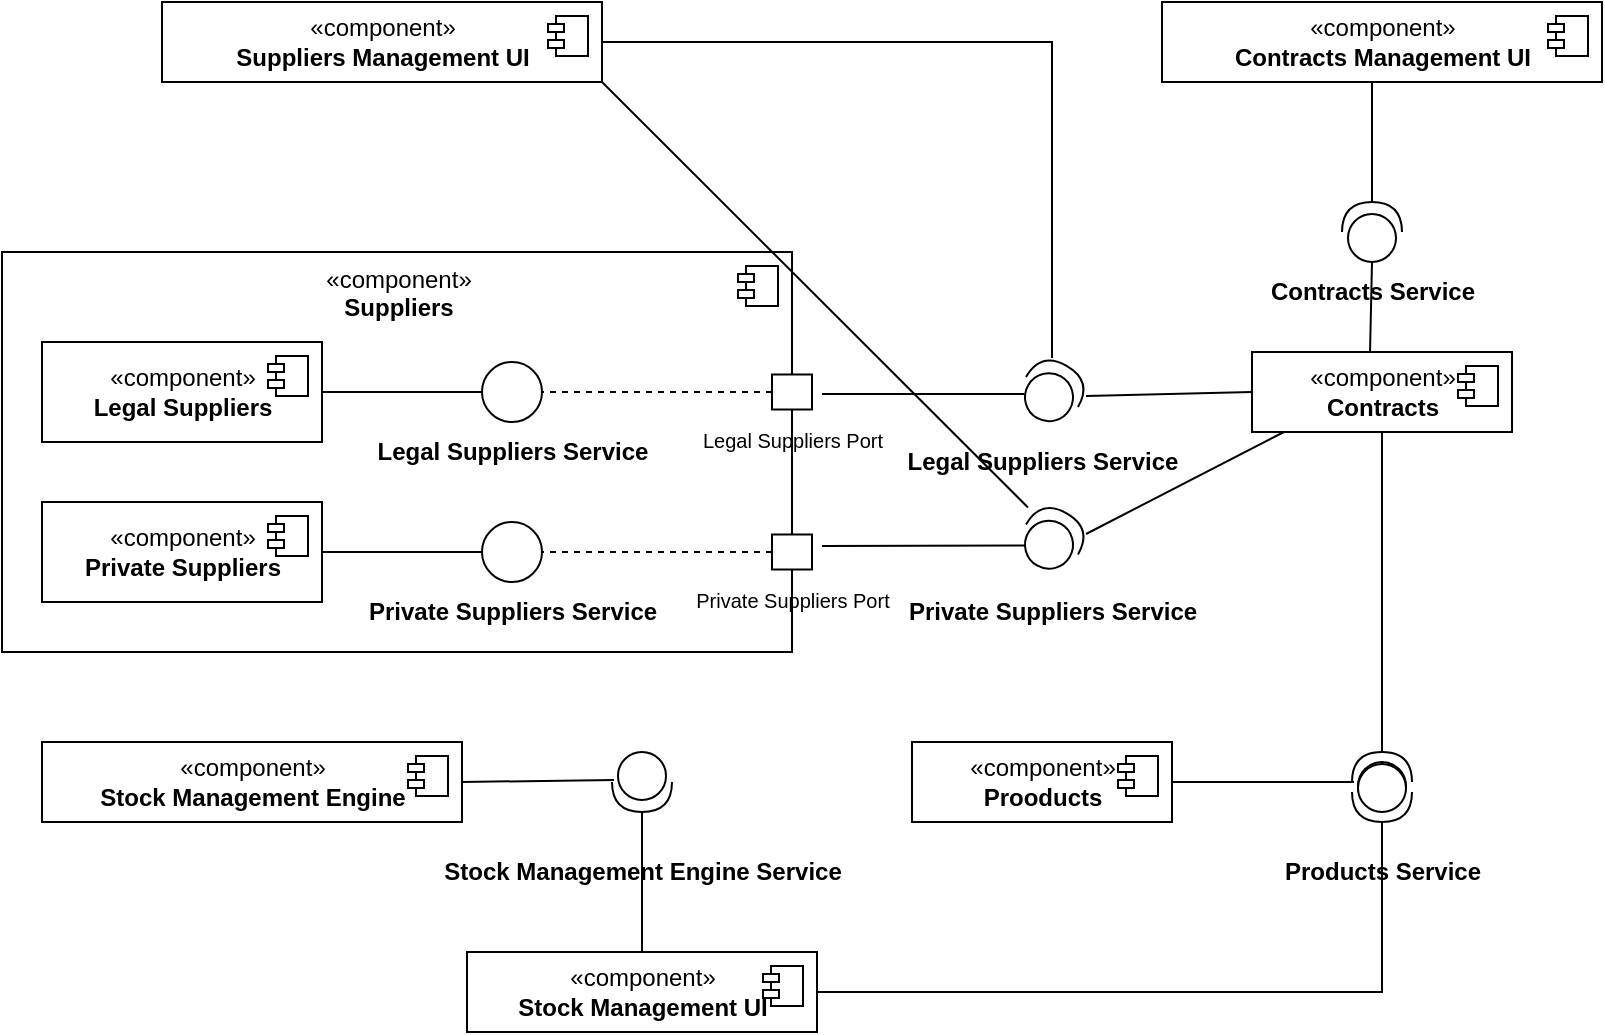 <mxfile version="20.6.0" type="device"><diagram id="rrYxIQ9-4dnEf56s-2yA" name="Страница 1"><mxGraphModel dx="866" dy="727" grid="1" gridSize="10" guides="1" tooltips="1" connect="1" arrows="1" fold="1" page="1" pageScale="1" pageWidth="827" pageHeight="1169" math="0" shadow="0"><root><mxCell id="0"/><mxCell id="1" parent="0"/><mxCell id="Gh0CA_xCaaXQs5vq_fDJ-43" style="edgeStyle=orthogonalEdgeStyle;rounded=0;orthogonalLoop=1;jettySize=auto;html=1;entryX=0.991;entryY=0.217;entryDx=0;entryDy=0;entryPerimeter=0;fontSize=10;endSize=6;endArrow=none;endFill=0;" edge="1" parent="1" source="Gh0CA_xCaaXQs5vq_fDJ-1" target="Gh0CA_xCaaXQs5vq_fDJ-39"><mxGeometry relative="1" as="geometry"/></mxCell><mxCell id="Gh0CA_xCaaXQs5vq_fDJ-1" value="«component»&lt;br&gt;&lt;b&gt;Suppliers Management UI&lt;/b&gt;" style="html=1;dropTarget=0;" vertex="1" parent="1"><mxGeometry x="80" y="70" width="220" height="40" as="geometry"/></mxCell><mxCell id="Gh0CA_xCaaXQs5vq_fDJ-2" value="" style="shape=module;jettyWidth=8;jettyHeight=4;" vertex="1" parent="Gh0CA_xCaaXQs5vq_fDJ-1"><mxGeometry x="1" width="20" height="20" relative="1" as="geometry"><mxPoint x="-27" y="7" as="offset"/></mxGeometry></mxCell><mxCell id="Gh0CA_xCaaXQs5vq_fDJ-3" value="«component»&lt;br&gt;&lt;b&gt;Contracts Management UI&lt;/b&gt;" style="html=1;dropTarget=0;" vertex="1" parent="1"><mxGeometry x="580" y="70" width="220" height="40" as="geometry"/></mxCell><mxCell id="Gh0CA_xCaaXQs5vq_fDJ-4" value="" style="shape=module;jettyWidth=8;jettyHeight=4;" vertex="1" parent="Gh0CA_xCaaXQs5vq_fDJ-3"><mxGeometry x="1" width="20" height="20" relative="1" as="geometry"><mxPoint x="-27" y="7" as="offset"/></mxGeometry></mxCell><mxCell id="Gh0CA_xCaaXQs5vq_fDJ-9" value="«component»&lt;br&gt;&lt;b&gt;Suppliers&lt;/b&gt;" style="html=1;dropTarget=0;align=center;verticalAlign=top;" vertex="1" parent="1"><mxGeometry y="195" width="395" height="200" as="geometry"/></mxCell><mxCell id="Gh0CA_xCaaXQs5vq_fDJ-10" value="" style="shape=module;jettyWidth=8;jettyHeight=4;" vertex="1" parent="Gh0CA_xCaaXQs5vq_fDJ-9"><mxGeometry x="1" width="20" height="20" relative="1" as="geometry"><mxPoint x="-27" y="7" as="offset"/></mxGeometry></mxCell><mxCell id="Gh0CA_xCaaXQs5vq_fDJ-11" value="«component»&lt;br&gt;&lt;b&gt;Legal Suppliers&lt;/b&gt;" style="html=1;dropTarget=0;" vertex="1" parent="1"><mxGeometry x="20" y="240" width="140" height="50" as="geometry"/></mxCell><mxCell id="Gh0CA_xCaaXQs5vq_fDJ-12" value="" style="shape=module;jettyWidth=8;jettyHeight=4;" vertex="1" parent="Gh0CA_xCaaXQs5vq_fDJ-11"><mxGeometry x="1" width="20" height="20" relative="1" as="geometry"><mxPoint x="-27" y="7" as="offset"/></mxGeometry></mxCell><mxCell id="Gh0CA_xCaaXQs5vq_fDJ-13" value="«component»&lt;br&gt;&lt;b&gt;Private Suppliers&lt;/b&gt;" style="html=1;dropTarget=0;" vertex="1" parent="1"><mxGeometry x="20" y="320" width="140" height="50" as="geometry"/></mxCell><mxCell id="Gh0CA_xCaaXQs5vq_fDJ-14" value="" style="shape=module;jettyWidth=8;jettyHeight=4;" vertex="1" parent="Gh0CA_xCaaXQs5vq_fDJ-13"><mxGeometry x="1" width="20" height="20" relative="1" as="geometry"><mxPoint x="-27" y="7" as="offset"/></mxGeometry></mxCell><mxCell id="Gh0CA_xCaaXQs5vq_fDJ-15" value="" style="shape=umlLifeline;perimeter=lifelinePerimeter;whiteSpace=wrap;html=1;container=1;collapsible=0;recursiveResize=0;outlineConnect=0;size=20;direction=south;" vertex="1" parent="1"><mxGeometry x="270" y="256.25" width="135" height="17.5" as="geometry"/></mxCell><mxCell id="Gh0CA_xCaaXQs5vq_fDJ-18" value="" style="ellipse;whiteSpace=wrap;html=1;" vertex="1" parent="1"><mxGeometry x="240" y="250" width="30" height="30" as="geometry"/></mxCell><mxCell id="Gh0CA_xCaaXQs5vq_fDJ-19" value="" style="line;strokeWidth=1;fillColor=none;align=left;verticalAlign=middle;spacingTop=-1;spacingLeft=3;spacingRight=3;rotatable=0;labelPosition=right;points=[];portConstraint=eastwest;strokeColor=inherit;" vertex="1" parent="1"><mxGeometry x="160" y="261" width="80" height="8" as="geometry"/></mxCell><mxCell id="Gh0CA_xCaaXQs5vq_fDJ-20" value="&lt;b&gt;Legal Suppliers Service&lt;/b&gt;" style="text;html=1;align=center;verticalAlign=middle;resizable=0;points=[];autosize=1;strokeColor=none;fillColor=none;" vertex="1" parent="1"><mxGeometry x="175" y="280" width="160" height="30" as="geometry"/></mxCell><mxCell id="Gh0CA_xCaaXQs5vq_fDJ-21" value="" style="line;strokeWidth=1;fillColor=none;align=left;verticalAlign=middle;spacingTop=-1;spacingLeft=3;spacingRight=3;rotatable=0;labelPosition=right;points=[];portConstraint=eastwest;strokeColor=inherit;" vertex="1" parent="1"><mxGeometry x="160" y="341" width="80" height="8" as="geometry"/></mxCell><mxCell id="Gh0CA_xCaaXQs5vq_fDJ-22" value="" style="ellipse;whiteSpace=wrap;html=1;" vertex="1" parent="1"><mxGeometry x="240" y="330" width="30" height="30" as="geometry"/></mxCell><mxCell id="Gh0CA_xCaaXQs5vq_fDJ-23" value="" style="shape=umlLifeline;perimeter=lifelinePerimeter;whiteSpace=wrap;html=1;container=1;collapsible=0;recursiveResize=0;outlineConnect=0;size=20;direction=south;" vertex="1" parent="1"><mxGeometry x="270" y="336.25" width="135" height="17.5" as="geometry"/></mxCell><mxCell id="Gh0CA_xCaaXQs5vq_fDJ-24" value="&lt;b&gt;Private Suppliers Service&lt;/b&gt;" style="text;html=1;align=center;verticalAlign=middle;resizable=0;points=[];autosize=1;strokeColor=none;fillColor=none;" vertex="1" parent="1"><mxGeometry x="170" y="360" width="170" height="30" as="geometry"/></mxCell><mxCell id="Gh0CA_xCaaXQs5vq_fDJ-25" value="&lt;span style=&quot;font-weight: normal;&quot;&gt;&lt;font style=&quot;font-size: 10px;&quot;&gt;Legal Suppliers Port&lt;/font&gt;&lt;/span&gt;" style="text;html=1;align=center;verticalAlign=middle;resizable=0;points=[];autosize=1;strokeColor=none;fillColor=none;fontStyle=1" vertex="1" parent="1"><mxGeometry x="340" y="273.75" width="110" height="30" as="geometry"/></mxCell><mxCell id="Gh0CA_xCaaXQs5vq_fDJ-26" value="&lt;span style=&quot;font-weight: normal;&quot;&gt;&lt;font style=&quot;font-size: 10px;&quot;&gt;Private Suppliers Port&lt;/font&gt;&lt;/span&gt;" style="text;html=1;align=center;verticalAlign=middle;resizable=0;points=[];autosize=1;strokeColor=none;fillColor=none;fontStyle=1" vertex="1" parent="1"><mxGeometry x="335" y="353.75" width="120" height="30" as="geometry"/></mxCell><mxCell id="Gh0CA_xCaaXQs5vq_fDJ-27" value="«component»&lt;br&gt;&lt;b&gt;Contracts&lt;/b&gt;" style="html=1;dropTarget=0;" vertex="1" parent="1"><mxGeometry x="625" y="245" width="130" height="40" as="geometry"/></mxCell><mxCell id="Gh0CA_xCaaXQs5vq_fDJ-28" value="" style="shape=module;jettyWidth=8;jettyHeight=4;" vertex="1" parent="Gh0CA_xCaaXQs5vq_fDJ-27"><mxGeometry x="1" width="20" height="20" relative="1" as="geometry"><mxPoint x="-27" y="7" as="offset"/></mxGeometry></mxCell><mxCell id="Gh0CA_xCaaXQs5vq_fDJ-29" value="«component»&lt;br&gt;&lt;b&gt;Prooducts&lt;/b&gt;" style="html=1;dropTarget=0;" vertex="1" parent="1"><mxGeometry x="455" y="440" width="130" height="40" as="geometry"/></mxCell><mxCell id="Gh0CA_xCaaXQs5vq_fDJ-30" value="" style="shape=module;jettyWidth=8;jettyHeight=4;" vertex="1" parent="Gh0CA_xCaaXQs5vq_fDJ-29"><mxGeometry x="1" width="20" height="20" relative="1" as="geometry"><mxPoint x="-27" y="7" as="offset"/></mxGeometry></mxCell><mxCell id="Gh0CA_xCaaXQs5vq_fDJ-31" value="«component»&lt;br&gt;&lt;b&gt;Stock Management Engine&lt;/b&gt;" style="html=1;dropTarget=0;" vertex="1" parent="1"><mxGeometry x="20" y="440" width="210" height="40" as="geometry"/></mxCell><mxCell id="Gh0CA_xCaaXQs5vq_fDJ-32" value="" style="shape=module;jettyWidth=8;jettyHeight=4;" vertex="1" parent="Gh0CA_xCaaXQs5vq_fDJ-31"><mxGeometry x="1" width="20" height="20" relative="1" as="geometry"><mxPoint x="-27" y="7" as="offset"/></mxGeometry></mxCell><mxCell id="Gh0CA_xCaaXQs5vq_fDJ-33" value="" style="shape=providedRequiredInterface;html=1;verticalLabelPosition=bottom;sketch=0;fontSize=10;direction=south;" vertex="1" parent="1"><mxGeometry x="305" y="445" width="30" height="30" as="geometry"/></mxCell><mxCell id="Gh0CA_xCaaXQs5vq_fDJ-34" value="«component»&lt;br&gt;&lt;b&gt;Stock Management UI&lt;/b&gt;" style="html=1;dropTarget=0;" vertex="1" parent="1"><mxGeometry x="232.5" y="545" width="175" height="40" as="geometry"/></mxCell><mxCell id="Gh0CA_xCaaXQs5vq_fDJ-35" value="" style="shape=module;jettyWidth=8;jettyHeight=4;" vertex="1" parent="Gh0CA_xCaaXQs5vq_fDJ-34"><mxGeometry x="1" width="20" height="20" relative="1" as="geometry"><mxPoint x="-27" y="7" as="offset"/></mxGeometry></mxCell><mxCell id="Gh0CA_xCaaXQs5vq_fDJ-36" value="" style="shape=providedRequiredInterface;html=1;verticalLabelPosition=bottom;sketch=0;fontSize=10;direction=south;" vertex="1" parent="1"><mxGeometry x="675" y="450" width="30" height="30" as="geometry"/></mxCell><mxCell id="Gh0CA_xCaaXQs5vq_fDJ-37" value="" style="shape=providedRequiredInterface;html=1;verticalLabelPosition=bottom;sketch=0;fontSize=10;direction=north;" vertex="1" parent="1"><mxGeometry x="675" y="445" width="30" height="30" as="geometry"/></mxCell><mxCell id="Gh0CA_xCaaXQs5vq_fDJ-38" value="" style="shape=providedRequiredInterface;html=1;verticalLabelPosition=bottom;sketch=0;fontSize=10;direction=north;" vertex="1" parent="1"><mxGeometry x="670" y="170" width="30" height="30" as="geometry"/></mxCell><mxCell id="Gh0CA_xCaaXQs5vq_fDJ-39" value="" style="shape=providedRequiredInterface;html=1;verticalLabelPosition=bottom;sketch=0;fontSize=10;direction=north;rotation=30;" vertex="1" parent="1"><mxGeometry x="510" y="250" width="30" height="30" as="geometry"/></mxCell><mxCell id="Gh0CA_xCaaXQs5vq_fDJ-42" value="" style="shape=providedRequiredInterface;html=1;verticalLabelPosition=bottom;sketch=0;fontSize=10;direction=north;rotation=30;" vertex="1" parent="1"><mxGeometry x="510" y="323.75" width="30" height="30" as="geometry"/></mxCell><mxCell id="Gh0CA_xCaaXQs5vq_fDJ-45" value="" style="endArrow=none;html=1;rounded=0;fontSize=10;endSize=6;exitX=1;exitY=1;exitDx=0;exitDy=0;entryX=0.762;entryY=-0.113;entryDx=0;entryDy=0;entryPerimeter=0;" edge="1" parent="1" source="Gh0CA_xCaaXQs5vq_fDJ-1" target="Gh0CA_xCaaXQs5vq_fDJ-42"><mxGeometry width="50" height="50" relative="1" as="geometry"><mxPoint x="360" y="310" as="sourcePoint"/><mxPoint x="410" y="260" as="targetPoint"/></mxGeometry></mxCell><mxCell id="Gh0CA_xCaaXQs5vq_fDJ-46" value="" style="endArrow=none;html=1;rounded=0;fontSize=10;endSize=6;exitX=1;exitY=0.5;exitDx=0;exitDy=0;exitPerimeter=0;" edge="1" parent="1" source="Gh0CA_xCaaXQs5vq_fDJ-38"><mxGeometry width="50" height="50" relative="1" as="geometry"><mxPoint x="560" y="310" as="sourcePoint"/><mxPoint x="685" y="110" as="targetPoint"/></mxGeometry></mxCell><mxCell id="Gh0CA_xCaaXQs5vq_fDJ-47" value="" style="endArrow=none;html=1;rounded=0;fontSize=10;endSize=6;entryX=0;entryY=0.5;entryDx=0;entryDy=0;entryPerimeter=0;exitX=0.454;exitY=0;exitDx=0;exitDy=0;exitPerimeter=0;" edge="1" parent="1" source="Gh0CA_xCaaXQs5vq_fDJ-27" target="Gh0CA_xCaaXQs5vq_fDJ-38"><mxGeometry width="50" height="50" relative="1" as="geometry"><mxPoint x="560" y="310" as="sourcePoint"/><mxPoint x="610" y="260" as="targetPoint"/></mxGeometry></mxCell><mxCell id="Gh0CA_xCaaXQs5vq_fDJ-48" value="" style="endArrow=none;html=1;rounded=0;fontSize=10;endSize=6;entryX=0.5;entryY=1;entryDx=0;entryDy=0;exitX=1;exitY=0.5;exitDx=0;exitDy=0;exitPerimeter=0;" edge="1" parent="1" source="Gh0CA_xCaaXQs5vq_fDJ-37" target="Gh0CA_xCaaXQs5vq_fDJ-27"><mxGeometry width="50" height="50" relative="1" as="geometry"><mxPoint x="560" y="310" as="sourcePoint"/><mxPoint x="610" y="260" as="targetPoint"/></mxGeometry></mxCell><mxCell id="Gh0CA_xCaaXQs5vq_fDJ-49" value="" style="endArrow=none;html=1;rounded=0;fontSize=10;endSize=6;exitX=1;exitY=0.5;exitDx=0;exitDy=0;entryX=0.5;entryY=0.033;entryDx=0;entryDy=0;entryPerimeter=0;" edge="1" parent="1" source="Gh0CA_xCaaXQs5vq_fDJ-29" target="Gh0CA_xCaaXQs5vq_fDJ-37"><mxGeometry width="50" height="50" relative="1" as="geometry"><mxPoint x="560" y="310" as="sourcePoint"/><mxPoint x="610" y="260" as="targetPoint"/></mxGeometry></mxCell><mxCell id="Gh0CA_xCaaXQs5vq_fDJ-50" value="" style="endArrow=none;html=1;rounded=0;fontSize=10;endSize=6;exitX=1;exitY=0.5;exitDx=0;exitDy=0;entryX=1;entryY=0.5;entryDx=0;entryDy=0;entryPerimeter=0;" edge="1" parent="1" source="Gh0CA_xCaaXQs5vq_fDJ-34" target="Gh0CA_xCaaXQs5vq_fDJ-36"><mxGeometry width="50" height="50" relative="1" as="geometry"><mxPoint x="560" y="310" as="sourcePoint"/><mxPoint x="610" y="260" as="targetPoint"/><Array as="points"><mxPoint x="690" y="565"/></Array></mxGeometry></mxCell><mxCell id="Gh0CA_xCaaXQs5vq_fDJ-51" value="" style="endArrow=none;html=1;rounded=0;fontSize=10;endSize=6;entryX=0.238;entryY=0.113;entryDx=0;entryDy=0;entryPerimeter=0;" edge="1" parent="1" target="Gh0CA_xCaaXQs5vq_fDJ-39"><mxGeometry width="50" height="50" relative="1" as="geometry"><mxPoint x="410" y="266" as="sourcePoint"/><mxPoint x="510" y="260" as="targetPoint"/></mxGeometry></mxCell><mxCell id="Gh0CA_xCaaXQs5vq_fDJ-52" value="" style="endArrow=none;html=1;rounded=0;fontSize=10;endSize=6;exitX=0.726;exitY=1.024;exitDx=0;exitDy=0;exitPerimeter=0;entryX=0;entryY=0.5;entryDx=0;entryDy=0;" edge="1" parent="1" source="Gh0CA_xCaaXQs5vq_fDJ-39" target="Gh0CA_xCaaXQs5vq_fDJ-27"><mxGeometry width="50" height="50" relative="1" as="geometry"><mxPoint x="460" y="310" as="sourcePoint"/><mxPoint x="510" y="260" as="targetPoint"/></mxGeometry></mxCell><mxCell id="Gh0CA_xCaaXQs5vq_fDJ-53" value="" style="endArrow=none;html=1;rounded=0;fontSize=10;endSize=6;entryX=0.197;entryY=0.175;entryDx=0;entryDy=0;entryPerimeter=0;" edge="1" parent="1" target="Gh0CA_xCaaXQs5vq_fDJ-42"><mxGeometry width="50" height="50" relative="1" as="geometry"><mxPoint x="410" y="342" as="sourcePoint"/><mxPoint x="510" y="260" as="targetPoint"/></mxGeometry></mxCell><mxCell id="Gh0CA_xCaaXQs5vq_fDJ-54" value="" style="endArrow=none;html=1;rounded=0;fontSize=10;endSize=6;exitX=0.863;exitY=0.945;exitDx=0;exitDy=0;exitPerimeter=0;entryX=0.123;entryY=1;entryDx=0;entryDy=0;entryPerimeter=0;" edge="1" parent="1" source="Gh0CA_xCaaXQs5vq_fDJ-42" target="Gh0CA_xCaaXQs5vq_fDJ-27"><mxGeometry width="50" height="50" relative="1" as="geometry"><mxPoint x="460" y="310" as="sourcePoint"/><mxPoint x="510" y="260" as="targetPoint"/></mxGeometry></mxCell><mxCell id="Gh0CA_xCaaXQs5vq_fDJ-55" value="" style="endArrow=none;html=1;rounded=0;fontSize=10;endSize=6;exitX=1;exitY=0.5;exitDx=0;exitDy=0;entryX=0.467;entryY=0.967;entryDx=0;entryDy=0;entryPerimeter=0;" edge="1" parent="1" source="Gh0CA_xCaaXQs5vq_fDJ-31" target="Gh0CA_xCaaXQs5vq_fDJ-33"><mxGeometry width="50" height="50" relative="1" as="geometry"><mxPoint x="460" y="310" as="sourcePoint"/><mxPoint x="510" y="260" as="targetPoint"/></mxGeometry></mxCell><mxCell id="Gh0CA_xCaaXQs5vq_fDJ-56" value="" style="endArrow=none;html=1;rounded=0;fontSize=10;endSize=6;exitX=1;exitY=0.5;exitDx=0;exitDy=0;exitPerimeter=0;entryX=0.5;entryY=0;entryDx=0;entryDy=0;" edge="1" parent="1" source="Gh0CA_xCaaXQs5vq_fDJ-33" target="Gh0CA_xCaaXQs5vq_fDJ-34"><mxGeometry width="50" height="50" relative="1" as="geometry"><mxPoint x="460" y="310" as="sourcePoint"/><mxPoint x="510" y="260" as="targetPoint"/></mxGeometry></mxCell><mxCell id="Gh0CA_xCaaXQs5vq_fDJ-57" value="&lt;b&gt;Contracts Service&lt;/b&gt;" style="text;html=1;align=center;verticalAlign=middle;resizable=0;points=[];autosize=1;strokeColor=none;fillColor=none;" vertex="1" parent="1"><mxGeometry x="620" y="200" width="130" height="30" as="geometry"/></mxCell><mxCell id="Gh0CA_xCaaXQs5vq_fDJ-58" value="&lt;b&gt;Products Service&lt;/b&gt;" style="text;html=1;align=center;verticalAlign=middle;resizable=0;points=[];autosize=1;strokeColor=none;fillColor=none;" vertex="1" parent="1"><mxGeometry x="630" y="490" width="120" height="30" as="geometry"/></mxCell><mxCell id="Gh0CA_xCaaXQs5vq_fDJ-59" value="&lt;b&gt;Stock Management Engine Service&lt;/b&gt;" style="text;html=1;align=center;verticalAlign=middle;resizable=0;points=[];autosize=1;strokeColor=none;fillColor=none;" vertex="1" parent="1"><mxGeometry x="210" y="490" width="220" height="30" as="geometry"/></mxCell><mxCell id="Gh0CA_xCaaXQs5vq_fDJ-61" value="&lt;b&gt;Legal Suppliers Service&lt;/b&gt;" style="text;html=1;align=center;verticalAlign=middle;resizable=0;points=[];autosize=1;strokeColor=none;fillColor=none;" vertex="1" parent="1"><mxGeometry x="440" y="285" width="160" height="30" as="geometry"/></mxCell><mxCell id="Gh0CA_xCaaXQs5vq_fDJ-62" value="&lt;b&gt;Private Suppliers Service&lt;/b&gt;" style="text;html=1;align=center;verticalAlign=middle;resizable=0;points=[];autosize=1;strokeColor=none;fillColor=none;" vertex="1" parent="1"><mxGeometry x="440" y="360" width="170" height="30" as="geometry"/></mxCell></root></mxGraphModel></diagram></mxfile>